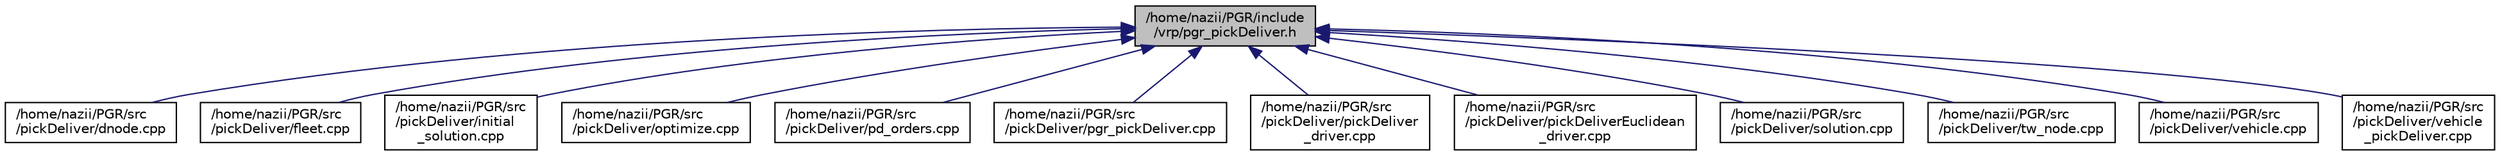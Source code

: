 digraph "/home/nazii/PGR/include/vrp/pgr_pickDeliver.h"
{
  edge [fontname="Helvetica",fontsize="10",labelfontname="Helvetica",labelfontsize="10"];
  node [fontname="Helvetica",fontsize="10",shape=record];
  Node42 [label="/home/nazii/PGR/include\l/vrp/pgr_pickDeliver.h",height=0.2,width=0.4,color="black", fillcolor="grey75", style="filled", fontcolor="black"];
  Node42 -> Node43 [dir="back",color="midnightblue",fontsize="10",style="solid",fontname="Helvetica"];
  Node43 [label="/home/nazii/PGR/src\l/pickDeliver/dnode.cpp",height=0.2,width=0.4,color="black", fillcolor="white", style="filled",URL="$dnode_8cpp.html"];
  Node42 -> Node44 [dir="back",color="midnightblue",fontsize="10",style="solid",fontname="Helvetica"];
  Node44 [label="/home/nazii/PGR/src\l/pickDeliver/fleet.cpp",height=0.2,width=0.4,color="black", fillcolor="white", style="filled",URL="$fleet_8cpp.html"];
  Node42 -> Node45 [dir="back",color="midnightblue",fontsize="10",style="solid",fontname="Helvetica"];
  Node45 [label="/home/nazii/PGR/src\l/pickDeliver/initial\l_solution.cpp",height=0.2,width=0.4,color="black", fillcolor="white", style="filled",URL="$initial__solution_8cpp.html"];
  Node42 -> Node46 [dir="back",color="midnightblue",fontsize="10",style="solid",fontname="Helvetica"];
  Node46 [label="/home/nazii/PGR/src\l/pickDeliver/optimize.cpp",height=0.2,width=0.4,color="black", fillcolor="white", style="filled",URL="$optimize_8cpp.html"];
  Node42 -> Node47 [dir="back",color="midnightblue",fontsize="10",style="solid",fontname="Helvetica"];
  Node47 [label="/home/nazii/PGR/src\l/pickDeliver/pd_orders.cpp",height=0.2,width=0.4,color="black", fillcolor="white", style="filled",URL="$pd__orders_8cpp.html"];
  Node42 -> Node48 [dir="back",color="midnightblue",fontsize="10",style="solid",fontname="Helvetica"];
  Node48 [label="/home/nazii/PGR/src\l/pickDeliver/pgr_pickDeliver.cpp",height=0.2,width=0.4,color="black", fillcolor="white", style="filled",URL="$pgr__pickDeliver_8cpp.html"];
  Node42 -> Node49 [dir="back",color="midnightblue",fontsize="10",style="solid",fontname="Helvetica"];
  Node49 [label="/home/nazii/PGR/src\l/pickDeliver/pickDeliver\l_driver.cpp",height=0.2,width=0.4,color="black", fillcolor="white", style="filled",URL="$pickDeliver__driver_8cpp.html"];
  Node42 -> Node50 [dir="back",color="midnightblue",fontsize="10",style="solid",fontname="Helvetica"];
  Node50 [label="/home/nazii/PGR/src\l/pickDeliver/pickDeliverEuclidean\l_driver.cpp",height=0.2,width=0.4,color="black", fillcolor="white", style="filled",URL="$pickDeliverEuclidean__driver_8cpp.html"];
  Node42 -> Node51 [dir="back",color="midnightblue",fontsize="10",style="solid",fontname="Helvetica"];
  Node51 [label="/home/nazii/PGR/src\l/pickDeliver/solution.cpp",height=0.2,width=0.4,color="black", fillcolor="white", style="filled",URL="$solution_8cpp.html"];
  Node42 -> Node52 [dir="back",color="midnightblue",fontsize="10",style="solid",fontname="Helvetica"];
  Node52 [label="/home/nazii/PGR/src\l/pickDeliver/tw_node.cpp",height=0.2,width=0.4,color="black", fillcolor="white", style="filled",URL="$tw__node_8cpp.html"];
  Node42 -> Node53 [dir="back",color="midnightblue",fontsize="10",style="solid",fontname="Helvetica"];
  Node53 [label="/home/nazii/PGR/src\l/pickDeliver/vehicle.cpp",height=0.2,width=0.4,color="black", fillcolor="white", style="filled",URL="$vehicle_8cpp.html"];
  Node42 -> Node54 [dir="back",color="midnightblue",fontsize="10",style="solid",fontname="Helvetica"];
  Node54 [label="/home/nazii/PGR/src\l/pickDeliver/vehicle\l_pickDeliver.cpp",height=0.2,width=0.4,color="black", fillcolor="white", style="filled",URL="$vehicle__pickDeliver_8cpp.html"];
}
